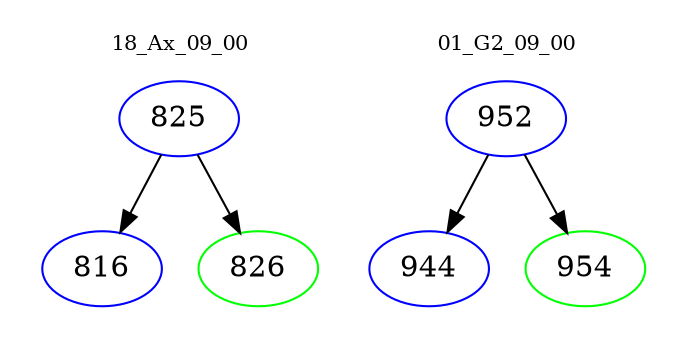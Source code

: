 digraph{
subgraph cluster_0 {
color = white
label = "18_Ax_09_00";
fontsize=10;
T0_825 [label="825", color="blue"]
T0_825 -> T0_816 [color="black"]
T0_816 [label="816", color="blue"]
T0_825 -> T0_826 [color="black"]
T0_826 [label="826", color="green"]
}
subgraph cluster_1 {
color = white
label = "01_G2_09_00";
fontsize=10;
T1_952 [label="952", color="blue"]
T1_952 -> T1_944 [color="black"]
T1_944 [label="944", color="blue"]
T1_952 -> T1_954 [color="black"]
T1_954 [label="954", color="green"]
}
}

